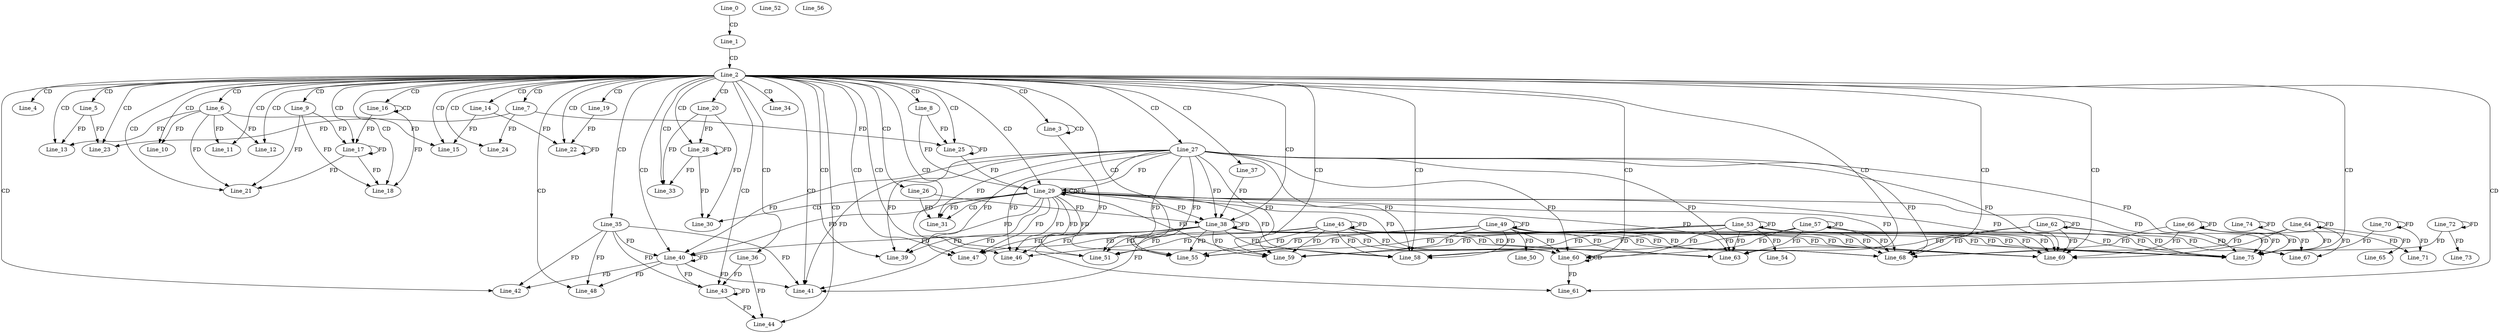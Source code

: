 digraph G {
  Line_0;
  Line_1;
  Line_2;
  Line_3;
  Line_3;
  Line_4;
  Line_5;
  Line_6;
  Line_7;
  Line_8;
  Line_9;
  Line_10;
  Line_11;
  Line_12;
  Line_13;
  Line_14;
  Line_15;
  Line_16;
  Line_16;
  Line_17;
  Line_17;
  Line_18;
  Line_18;
  Line_19;
  Line_20;
  Line_21;
  Line_22;
  Line_22;
  Line_23;
  Line_24;
  Line_25;
  Line_25;
  Line_26;
  Line_27;
  Line_28;
  Line_29;
  Line_29;
  Line_29;
  Line_30;
  Line_31;
  Line_33;
  Line_34;
  Line_35;
  Line_36;
  Line_37;
  Line_38;
  Line_38;
  Line_38;
  Line_39;
  Line_39;
  Line_40;
  Line_40;
  Line_41;
  Line_42;
  Line_42;
  Line_43;
  Line_43;
  Line_44;
  Line_44;
  Line_45;
  Line_45;
  Line_45;
  Line_46;
  Line_46;
  Line_47;
  Line_47;
  Line_48;
  Line_48;
  Line_49;
  Line_49;
  Line_49;
  Line_50;
  Line_50;
  Line_51;
  Line_51;
  Line_52;
  Line_52;
  Line_53;
  Line_53;
  Line_53;
  Line_54;
  Line_54;
  Line_55;
  Line_55;
  Line_56;
  Line_56;
  Line_57;
  Line_57;
  Line_57;
  Line_58;
  Line_58;
  Line_59;
  Line_59;
  Line_60;
  Line_60;
  Line_60;
  Line_61;
  Line_61;
  Line_62;
  Line_62;
  Line_62;
  Line_63;
  Line_63;
  Line_64;
  Line_64;
  Line_64;
  Line_65;
  Line_65;
  Line_66;
  Line_66;
  Line_66;
  Line_67;
  Line_67;
  Line_68;
  Line_68;
  Line_69;
  Line_69;
  Line_70;
  Line_70;
  Line_70;
  Line_71;
  Line_71;
  Line_72;
  Line_72;
  Line_72;
  Line_73;
  Line_73;
  Line_74;
  Line_74;
  Line_74;
  Line_75;
  Line_75;
  Line_0 -> Line_1 [ label="CD" ];
  Line_1 -> Line_2 [ label="CD" ];
  Line_2 -> Line_3 [ label="CD" ];
  Line_3 -> Line_3 [ label="CD" ];
  Line_2 -> Line_4 [ label="CD" ];
  Line_2 -> Line_5 [ label="CD" ];
  Line_2 -> Line_6 [ label="CD" ];
  Line_2 -> Line_7 [ label="CD" ];
  Line_2 -> Line_8 [ label="CD" ];
  Line_2 -> Line_9 [ label="CD" ];
  Line_2 -> Line_10 [ label="CD" ];
  Line_6 -> Line_10 [ label="FD" ];
  Line_2 -> Line_11 [ label="CD" ];
  Line_6 -> Line_11 [ label="FD" ];
  Line_2 -> Line_12 [ label="CD" ];
  Line_6 -> Line_12 [ label="FD" ];
  Line_2 -> Line_13 [ label="CD" ];
  Line_6 -> Line_13 [ label="FD" ];
  Line_5 -> Line_13 [ label="FD" ];
  Line_2 -> Line_14 [ label="CD" ];
  Line_2 -> Line_15 [ label="CD" ];
  Line_6 -> Line_15 [ label="FD" ];
  Line_14 -> Line_15 [ label="FD" ];
  Line_2 -> Line_16 [ label="CD" ];
  Line_16 -> Line_16 [ label="CD" ];
  Line_2 -> Line_17 [ label="CD" ];
  Line_9 -> Line_17 [ label="FD" ];
  Line_17 -> Line_17 [ label="FD" ];
  Line_16 -> Line_17 [ label="FD" ];
  Line_2 -> Line_18 [ label="CD" ];
  Line_9 -> Line_18 [ label="FD" ];
  Line_17 -> Line_18 [ label="FD" ];
  Line_16 -> Line_18 [ label="FD" ];
  Line_2 -> Line_19 [ label="CD" ];
  Line_2 -> Line_20 [ label="CD" ];
  Line_2 -> Line_21 [ label="CD" ];
  Line_6 -> Line_21 [ label="FD" ];
  Line_9 -> Line_21 [ label="FD" ];
  Line_17 -> Line_21 [ label="FD" ];
  Line_2 -> Line_22 [ label="CD" ];
  Line_19 -> Line_22 [ label="FD" ];
  Line_22 -> Line_22 [ label="FD" ];
  Line_14 -> Line_22 [ label="FD" ];
  Line_2 -> Line_23 [ label="CD" ];
  Line_7 -> Line_23 [ label="FD" ];
  Line_5 -> Line_23 [ label="FD" ];
  Line_2 -> Line_24 [ label="CD" ];
  Line_7 -> Line_24 [ label="FD" ];
  Line_2 -> Line_25 [ label="CD" ];
  Line_8 -> Line_25 [ label="FD" ];
  Line_25 -> Line_25 [ label="FD" ];
  Line_7 -> Line_25 [ label="FD" ];
  Line_2 -> Line_26 [ label="CD" ];
  Line_2 -> Line_27 [ label="CD" ];
  Line_2 -> Line_28 [ label="CD" ];
  Line_20 -> Line_28 [ label="FD" ];
  Line_28 -> Line_28 [ label="FD" ];
  Line_2 -> Line_29 [ label="CD" ];
  Line_29 -> Line_29 [ label="CD" ];
  Line_29 -> Line_29 [ label="FD" ];
  Line_27 -> Line_29 [ label="FD" ];
  Line_8 -> Line_29 [ label="FD" ];
  Line_25 -> Line_29 [ label="FD" ];
  Line_29 -> Line_30 [ label="CD" ];
  Line_20 -> Line_30 [ label="FD" ];
  Line_28 -> Line_30 [ label="FD" ];
  Line_29 -> Line_31 [ label="CD" ];
  Line_26 -> Line_31 [ label="FD" ];
  Line_29 -> Line_31 [ label="FD" ];
  Line_27 -> Line_31 [ label="FD" ];
  Line_2 -> Line_33 [ label="CD" ];
  Line_20 -> Line_33 [ label="FD" ];
  Line_28 -> Line_33 [ label="FD" ];
  Line_2 -> Line_34 [ label="CD" ];
  Line_2 -> Line_35 [ label="CD" ];
  Line_2 -> Line_36 [ label="CD" ];
  Line_2 -> Line_37 [ label="CD" ];
  Line_2 -> Line_38 [ label="CD" ];
  Line_29 -> Line_38 [ label="FD" ];
  Line_27 -> Line_38 [ label="FD" ];
  Line_38 -> Line_38 [ label="FD" ];
  Line_26 -> Line_38 [ label="FD" ];
  Line_37 -> Line_38 [ label="FD" ];
  Line_2 -> Line_39 [ label="CD" ];
  Line_29 -> Line_39 [ label="FD" ];
  Line_27 -> Line_39 [ label="FD" ];
  Line_38 -> Line_39 [ label="FD" ];
  Line_2 -> Line_40 [ label="CD" ];
  Line_35 -> Line_40 [ label="FD" ];
  Line_40 -> Line_40 [ label="FD" ];
  Line_29 -> Line_40 [ label="FD" ];
  Line_27 -> Line_40 [ label="FD" ];
  Line_38 -> Line_40 [ label="FD" ];
  Line_2 -> Line_41 [ label="CD" ];
  Line_29 -> Line_41 [ label="FD" ];
  Line_27 -> Line_41 [ label="FD" ];
  Line_38 -> Line_41 [ label="FD" ];
  Line_35 -> Line_41 [ label="FD" ];
  Line_40 -> Line_41 [ label="FD" ];
  Line_2 -> Line_42 [ label="CD" ];
  Line_35 -> Line_42 [ label="FD" ];
  Line_40 -> Line_42 [ label="FD" ];
  Line_2 -> Line_43 [ label="CD" ];
  Line_36 -> Line_43 [ label="FD" ];
  Line_43 -> Line_43 [ label="FD" ];
  Line_35 -> Line_43 [ label="FD" ];
  Line_40 -> Line_43 [ label="FD" ];
  Line_2 -> Line_44 [ label="CD" ];
  Line_36 -> Line_44 [ label="FD" ];
  Line_43 -> Line_44 [ label="FD" ];
  Line_45 -> Line_45 [ label="FD" ];
  Line_2 -> Line_46 [ label="CD" ];
  Line_29 -> Line_46 [ label="FD" ];
  Line_27 -> Line_46 [ label="FD" ];
  Line_38 -> Line_46 [ label="FD" ];
  Line_45 -> Line_46 [ label="FD" ];
  Line_2 -> Line_47 [ label="CD" ];
  Line_29 -> Line_47 [ label="FD" ];
  Line_27 -> Line_47 [ label="FD" ];
  Line_38 -> Line_47 [ label="FD" ];
  Line_45 -> Line_47 [ label="FD" ];
  Line_2 -> Line_48 [ label="CD" ];
  Line_35 -> Line_48 [ label="FD" ];
  Line_40 -> Line_48 [ label="FD" ];
  Line_49 -> Line_49 [ label="FD" ];
  Line_49 -> Line_50 [ label="FD" ];
  Line_2 -> Line_51 [ label="CD" ];
  Line_29 -> Line_51 [ label="FD" ];
  Line_27 -> Line_51 [ label="FD" ];
  Line_38 -> Line_51 [ label="FD" ];
  Line_45 -> Line_51 [ label="FD" ];
  Line_49 -> Line_51 [ label="FD" ];
  Line_53 -> Line_53 [ label="FD" ];
  Line_53 -> Line_54 [ label="FD" ];
  Line_2 -> Line_55 [ label="CD" ];
  Line_29 -> Line_55 [ label="FD" ];
  Line_27 -> Line_55 [ label="FD" ];
  Line_38 -> Line_55 [ label="FD" ];
  Line_45 -> Line_55 [ label="FD" ];
  Line_49 -> Line_55 [ label="FD" ];
  Line_53 -> Line_55 [ label="FD" ];
  Line_57 -> Line_57 [ label="FD" ];
  Line_2 -> Line_58 [ label="CD" ];
  Line_29 -> Line_58 [ label="FD" ];
  Line_27 -> Line_58 [ label="FD" ];
  Line_38 -> Line_58 [ label="FD" ];
  Line_45 -> Line_58 [ label="FD" ];
  Line_49 -> Line_58 [ label="FD" ];
  Line_53 -> Line_58 [ label="FD" ];
  Line_57 -> Line_58 [ label="FD" ];
  Line_2 -> Line_59 [ label="CD" ];
  Line_29 -> Line_59 [ label="FD" ];
  Line_27 -> Line_59 [ label="FD" ];
  Line_38 -> Line_59 [ label="FD" ];
  Line_45 -> Line_59 [ label="FD" ];
  Line_49 -> Line_59 [ label="FD" ];
  Line_53 -> Line_59 [ label="FD" ];
  Line_57 -> Line_59 [ label="FD" ];
  Line_2 -> Line_60 [ label="CD" ];
  Line_60 -> Line_60 [ label="CD" ];
  Line_29 -> Line_60 [ label="FD" ];
  Line_27 -> Line_60 [ label="FD" ];
  Line_38 -> Line_60 [ label="FD" ];
  Line_45 -> Line_60 [ label="FD" ];
  Line_49 -> Line_60 [ label="FD" ];
  Line_53 -> Line_60 [ label="FD" ];
  Line_57 -> Line_60 [ label="FD" ];
  Line_2 -> Line_61 [ label="CD" ];
  Line_3 -> Line_61 [ label="FD" ];
  Line_60 -> Line_61 [ label="FD" ];
  Line_62 -> Line_62 [ label="FD" ];
  Line_2 -> Line_63 [ label="CD" ];
  Line_29 -> Line_63 [ label="FD" ];
  Line_27 -> Line_63 [ label="FD" ];
  Line_38 -> Line_63 [ label="FD" ];
  Line_45 -> Line_63 [ label="FD" ];
  Line_49 -> Line_63 [ label="FD" ];
  Line_53 -> Line_63 [ label="FD" ];
  Line_57 -> Line_63 [ label="FD" ];
  Line_62 -> Line_63 [ label="FD" ];
  Line_64 -> Line_64 [ label="FD" ];
  Line_64 -> Line_65 [ label="FD" ];
  Line_66 -> Line_66 [ label="FD" ];
  Line_57 -> Line_67 [ label="FD" ];
  Line_62 -> Line_67 [ label="FD" ];
  Line_64 -> Line_67 [ label="FD" ];
  Line_66 -> Line_67 [ label="FD" ];
  Line_2 -> Line_68 [ label="CD" ];
  Line_29 -> Line_68 [ label="FD" ];
  Line_27 -> Line_68 [ label="FD" ];
  Line_38 -> Line_68 [ label="FD" ];
  Line_45 -> Line_68 [ label="FD" ];
  Line_49 -> Line_68 [ label="FD" ];
  Line_53 -> Line_68 [ label="FD" ];
  Line_57 -> Line_68 [ label="FD" ];
  Line_62 -> Line_68 [ label="FD" ];
  Line_64 -> Line_68 [ label="FD" ];
  Line_66 -> Line_68 [ label="FD" ];
  Line_2 -> Line_69 [ label="CD" ];
  Line_29 -> Line_69 [ label="FD" ];
  Line_27 -> Line_69 [ label="FD" ];
  Line_38 -> Line_69 [ label="FD" ];
  Line_45 -> Line_69 [ label="FD" ];
  Line_49 -> Line_69 [ label="FD" ];
  Line_53 -> Line_69 [ label="FD" ];
  Line_57 -> Line_69 [ label="FD" ];
  Line_62 -> Line_69 [ label="FD" ];
  Line_64 -> Line_69 [ label="FD" ];
  Line_66 -> Line_69 [ label="FD" ];
  Line_70 -> Line_70 [ label="FD" ];
  Line_66 -> Line_71 [ label="FD" ];
  Line_70 -> Line_71 [ label="FD" ];
  Line_72 -> Line_72 [ label="FD" ];
  Line_72 -> Line_73 [ label="FD" ];
  Line_74 -> Line_74 [ label="FD" ];
  Line_2 -> Line_75 [ label="CD" ];
  Line_29 -> Line_75 [ label="FD" ];
  Line_27 -> Line_75 [ label="FD" ];
  Line_38 -> Line_75 [ label="FD" ];
  Line_45 -> Line_75 [ label="FD" ];
  Line_49 -> Line_75 [ label="FD" ];
  Line_53 -> Line_75 [ label="FD" ];
  Line_57 -> Line_75 [ label="FD" ];
  Line_62 -> Line_75 [ label="FD" ];
  Line_64 -> Line_75 [ label="FD" ];
  Line_66 -> Line_75 [ label="FD" ];
  Line_70 -> Line_75 [ label="FD" ];
  Line_72 -> Line_75 [ label="FD" ];
  Line_74 -> Line_75 [ label="FD" ];
}

